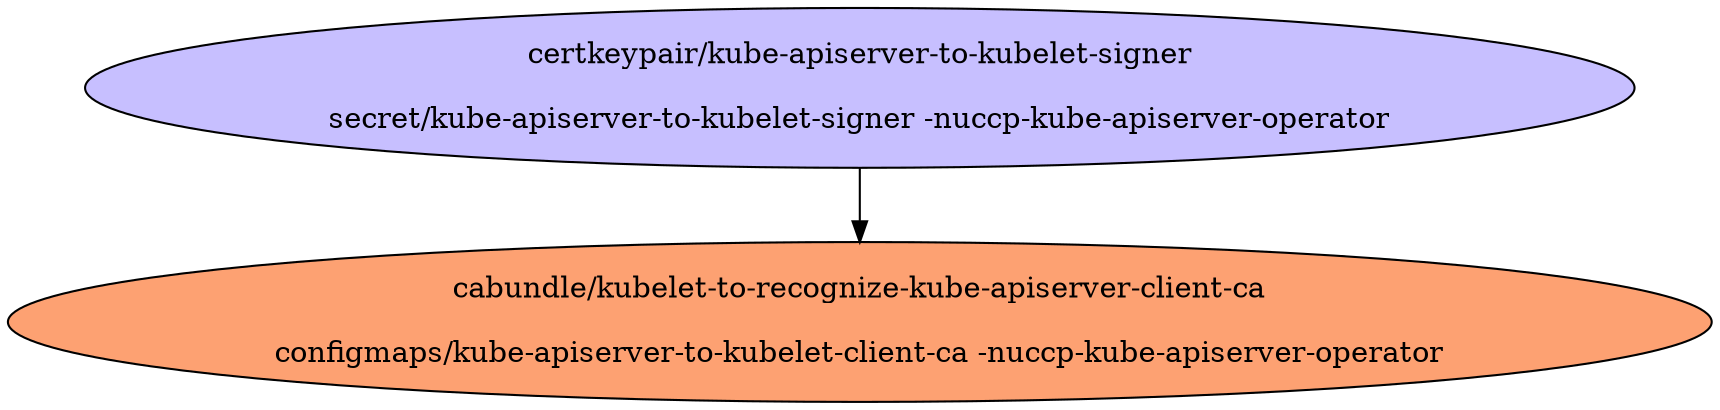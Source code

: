 digraph "Local Certificate" {
  // Node definitions.
  9 [
    label="certkeypair/kube-apiserver-to-kubelet-signer\n\nsecret/kube-apiserver-to-kubelet-signer -nuccp-kube-apiserver-operator\n"
    style=filled
    fillcolor="#c7bfff"
  ];
  20 [
    label="cabundle/kubelet-to-recognize-kube-apiserver-client-ca\n\nconfigmaps/kube-apiserver-to-kubelet-client-ca -nuccp-kube-apiserver-operator\n"
    style=filled
    fillcolor="#fda172"
  ];

  // Edge definitions.
  9 -> 20;
}